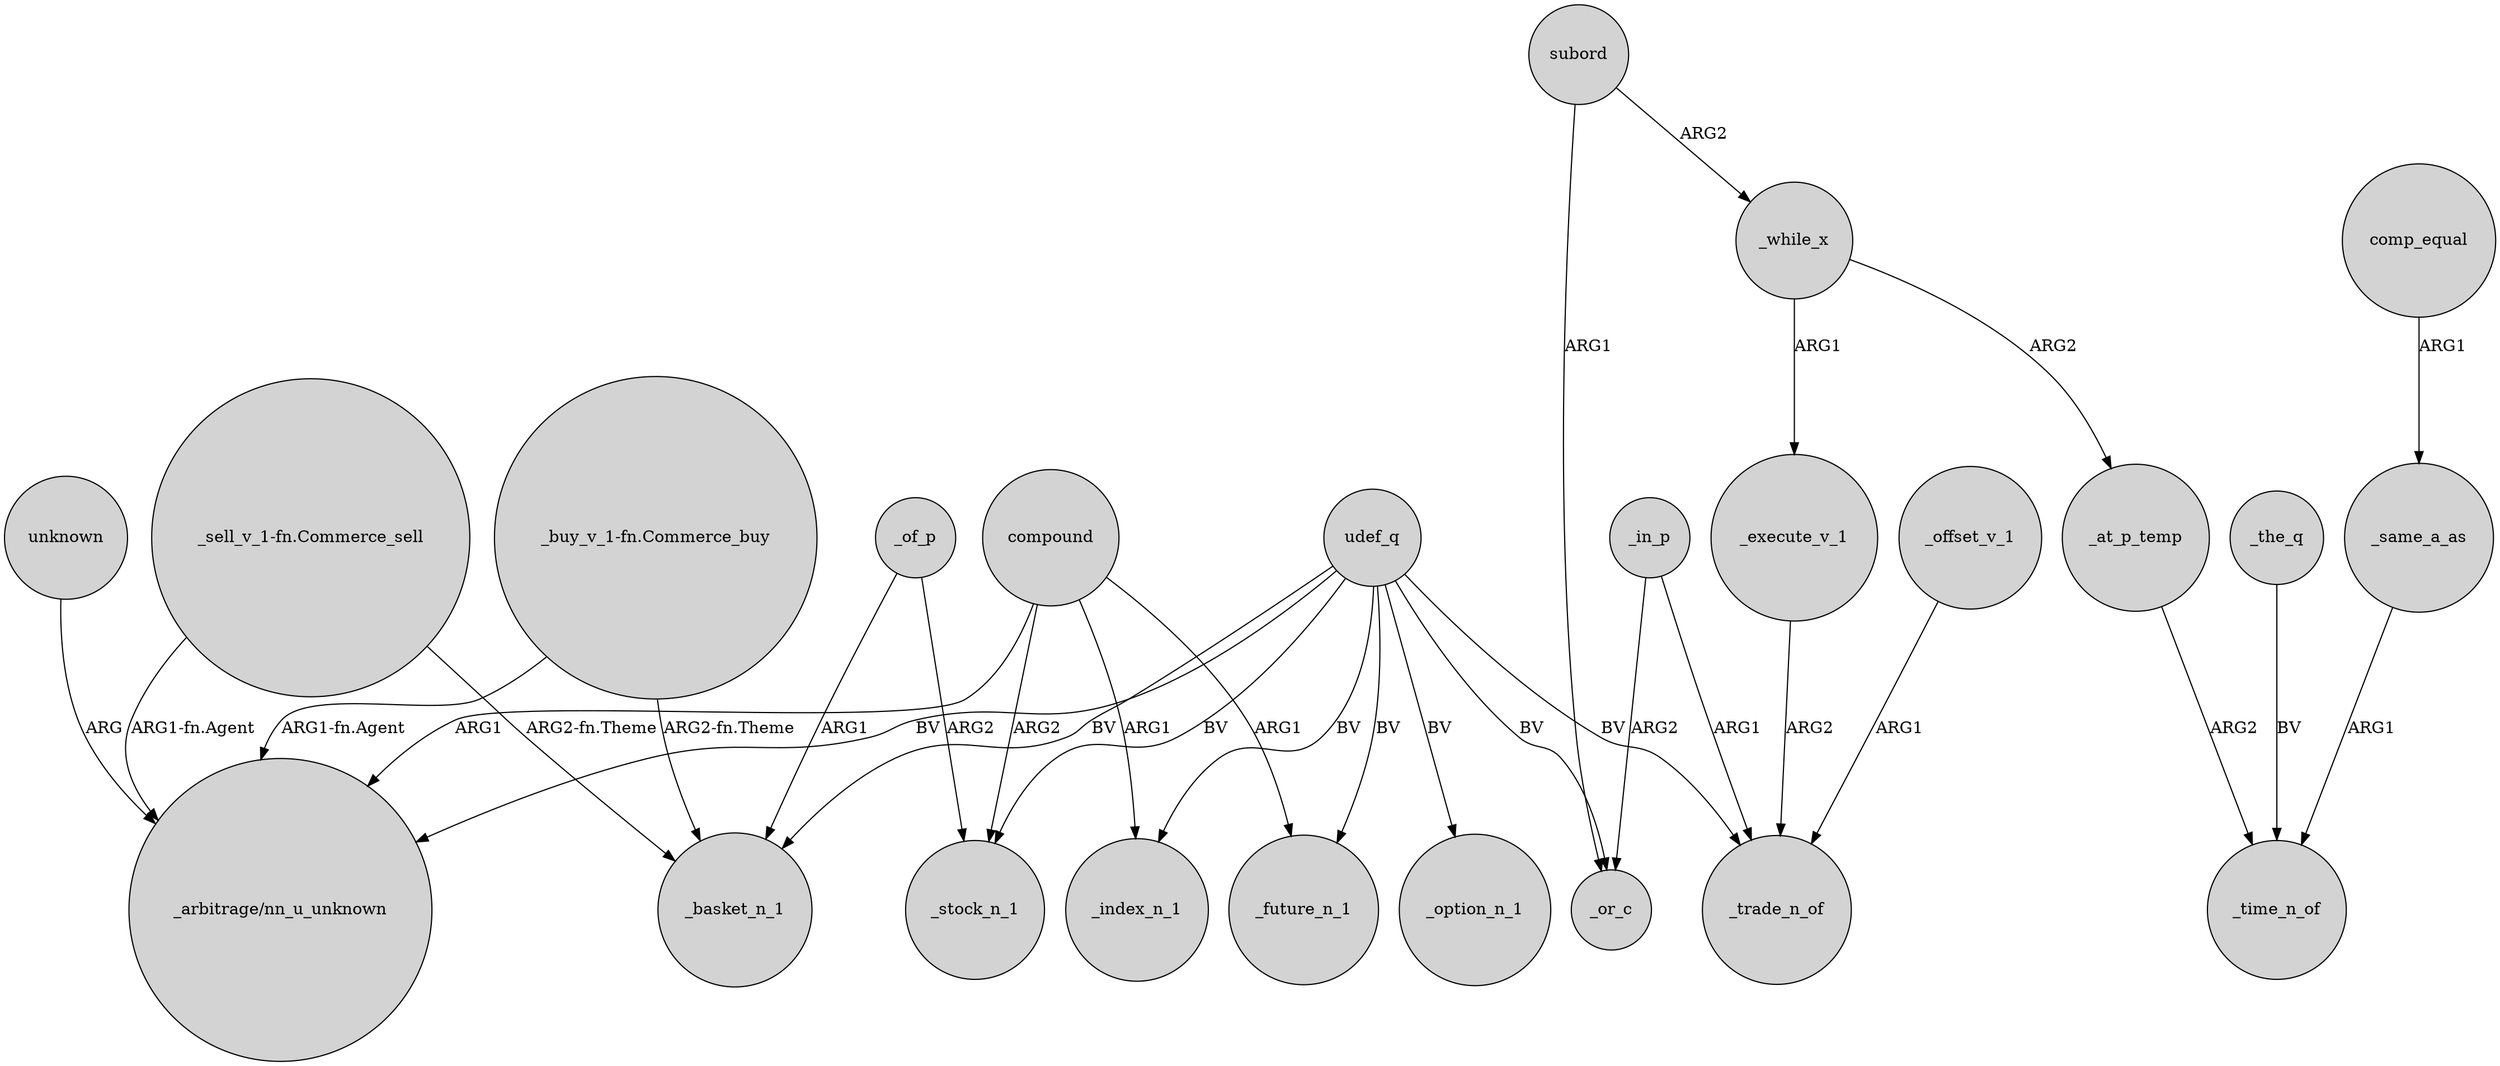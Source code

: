 digraph {
	node [shape=circle style=filled]
	unknown -> "_arbitrage/nn_u_unknown" [label=ARG]
	udef_q -> _basket_n_1 [label=BV]
	udef_q -> _trade_n_of [label=BV]
	compound -> _future_n_1 [label=ARG1]
	udef_q -> _option_n_1 [label=BV]
	_in_p -> _trade_n_of [label=ARG1]
	"_buy_v_1-fn.Commerce_buy" -> _basket_n_1 [label="ARG2-fn.Theme"]
	_in_p -> _or_c [label=ARG2]
	_at_p_temp -> _time_n_of [label=ARG2]
	subord -> _while_x [label=ARG2]
	udef_q -> _index_n_1 [label=BV]
	udef_q -> _or_c [label=BV]
	_of_p -> _basket_n_1 [label=ARG1]
	compound -> _stock_n_1 [label=ARG2]
	_while_x -> _at_p_temp [label=ARG2]
	_the_q -> _time_n_of [label=BV]
	udef_q -> _stock_n_1 [label=BV]
	comp_equal -> _same_a_as [label=ARG1]
	udef_q -> "_arbitrage/nn_u_unknown" [label=BV]
	compound -> "_arbitrage/nn_u_unknown" [label=ARG1]
	udef_q -> _future_n_1 [label=BV]
	_offset_v_1 -> _trade_n_of [label=ARG1]
	_while_x -> _execute_v_1 [label=ARG1]
	_execute_v_1 -> _trade_n_of [label=ARG2]
	"_buy_v_1-fn.Commerce_buy" -> "_arbitrage/nn_u_unknown" [label="ARG1-fn.Agent"]
	_of_p -> _stock_n_1 [label=ARG2]
	subord -> _or_c [label=ARG1]
	"_sell_v_1-fn.Commerce_sell" -> _basket_n_1 [label="ARG2-fn.Theme"]
	_same_a_as -> _time_n_of [label=ARG1]
	"_sell_v_1-fn.Commerce_sell" -> "_arbitrage/nn_u_unknown" [label="ARG1-fn.Agent"]
	compound -> _index_n_1 [label=ARG1]
}
